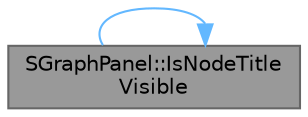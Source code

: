 digraph "SGraphPanel::IsNodeTitleVisible"
{
 // INTERACTIVE_SVG=YES
 // LATEX_PDF_SIZE
  bgcolor="transparent";
  edge [fontname=Helvetica,fontsize=10,labelfontname=Helvetica,labelfontsize=10];
  node [fontname=Helvetica,fontsize=10,shape=box,height=0.2,width=0.4];
  rankdir="LR";
  Node1 [id="Node000001",label="SGraphPanel::IsNodeTitle\lVisible",height=0.2,width=0.4,color="gray40", fillcolor="grey60", style="filled", fontcolor="black",tooltip="Use to determine if a comment title is currently visible."];
  Node1 -> Node1 [id="edge1_Node000001_Node000001",color="steelblue1",style="solid",tooltip=" "];
}
